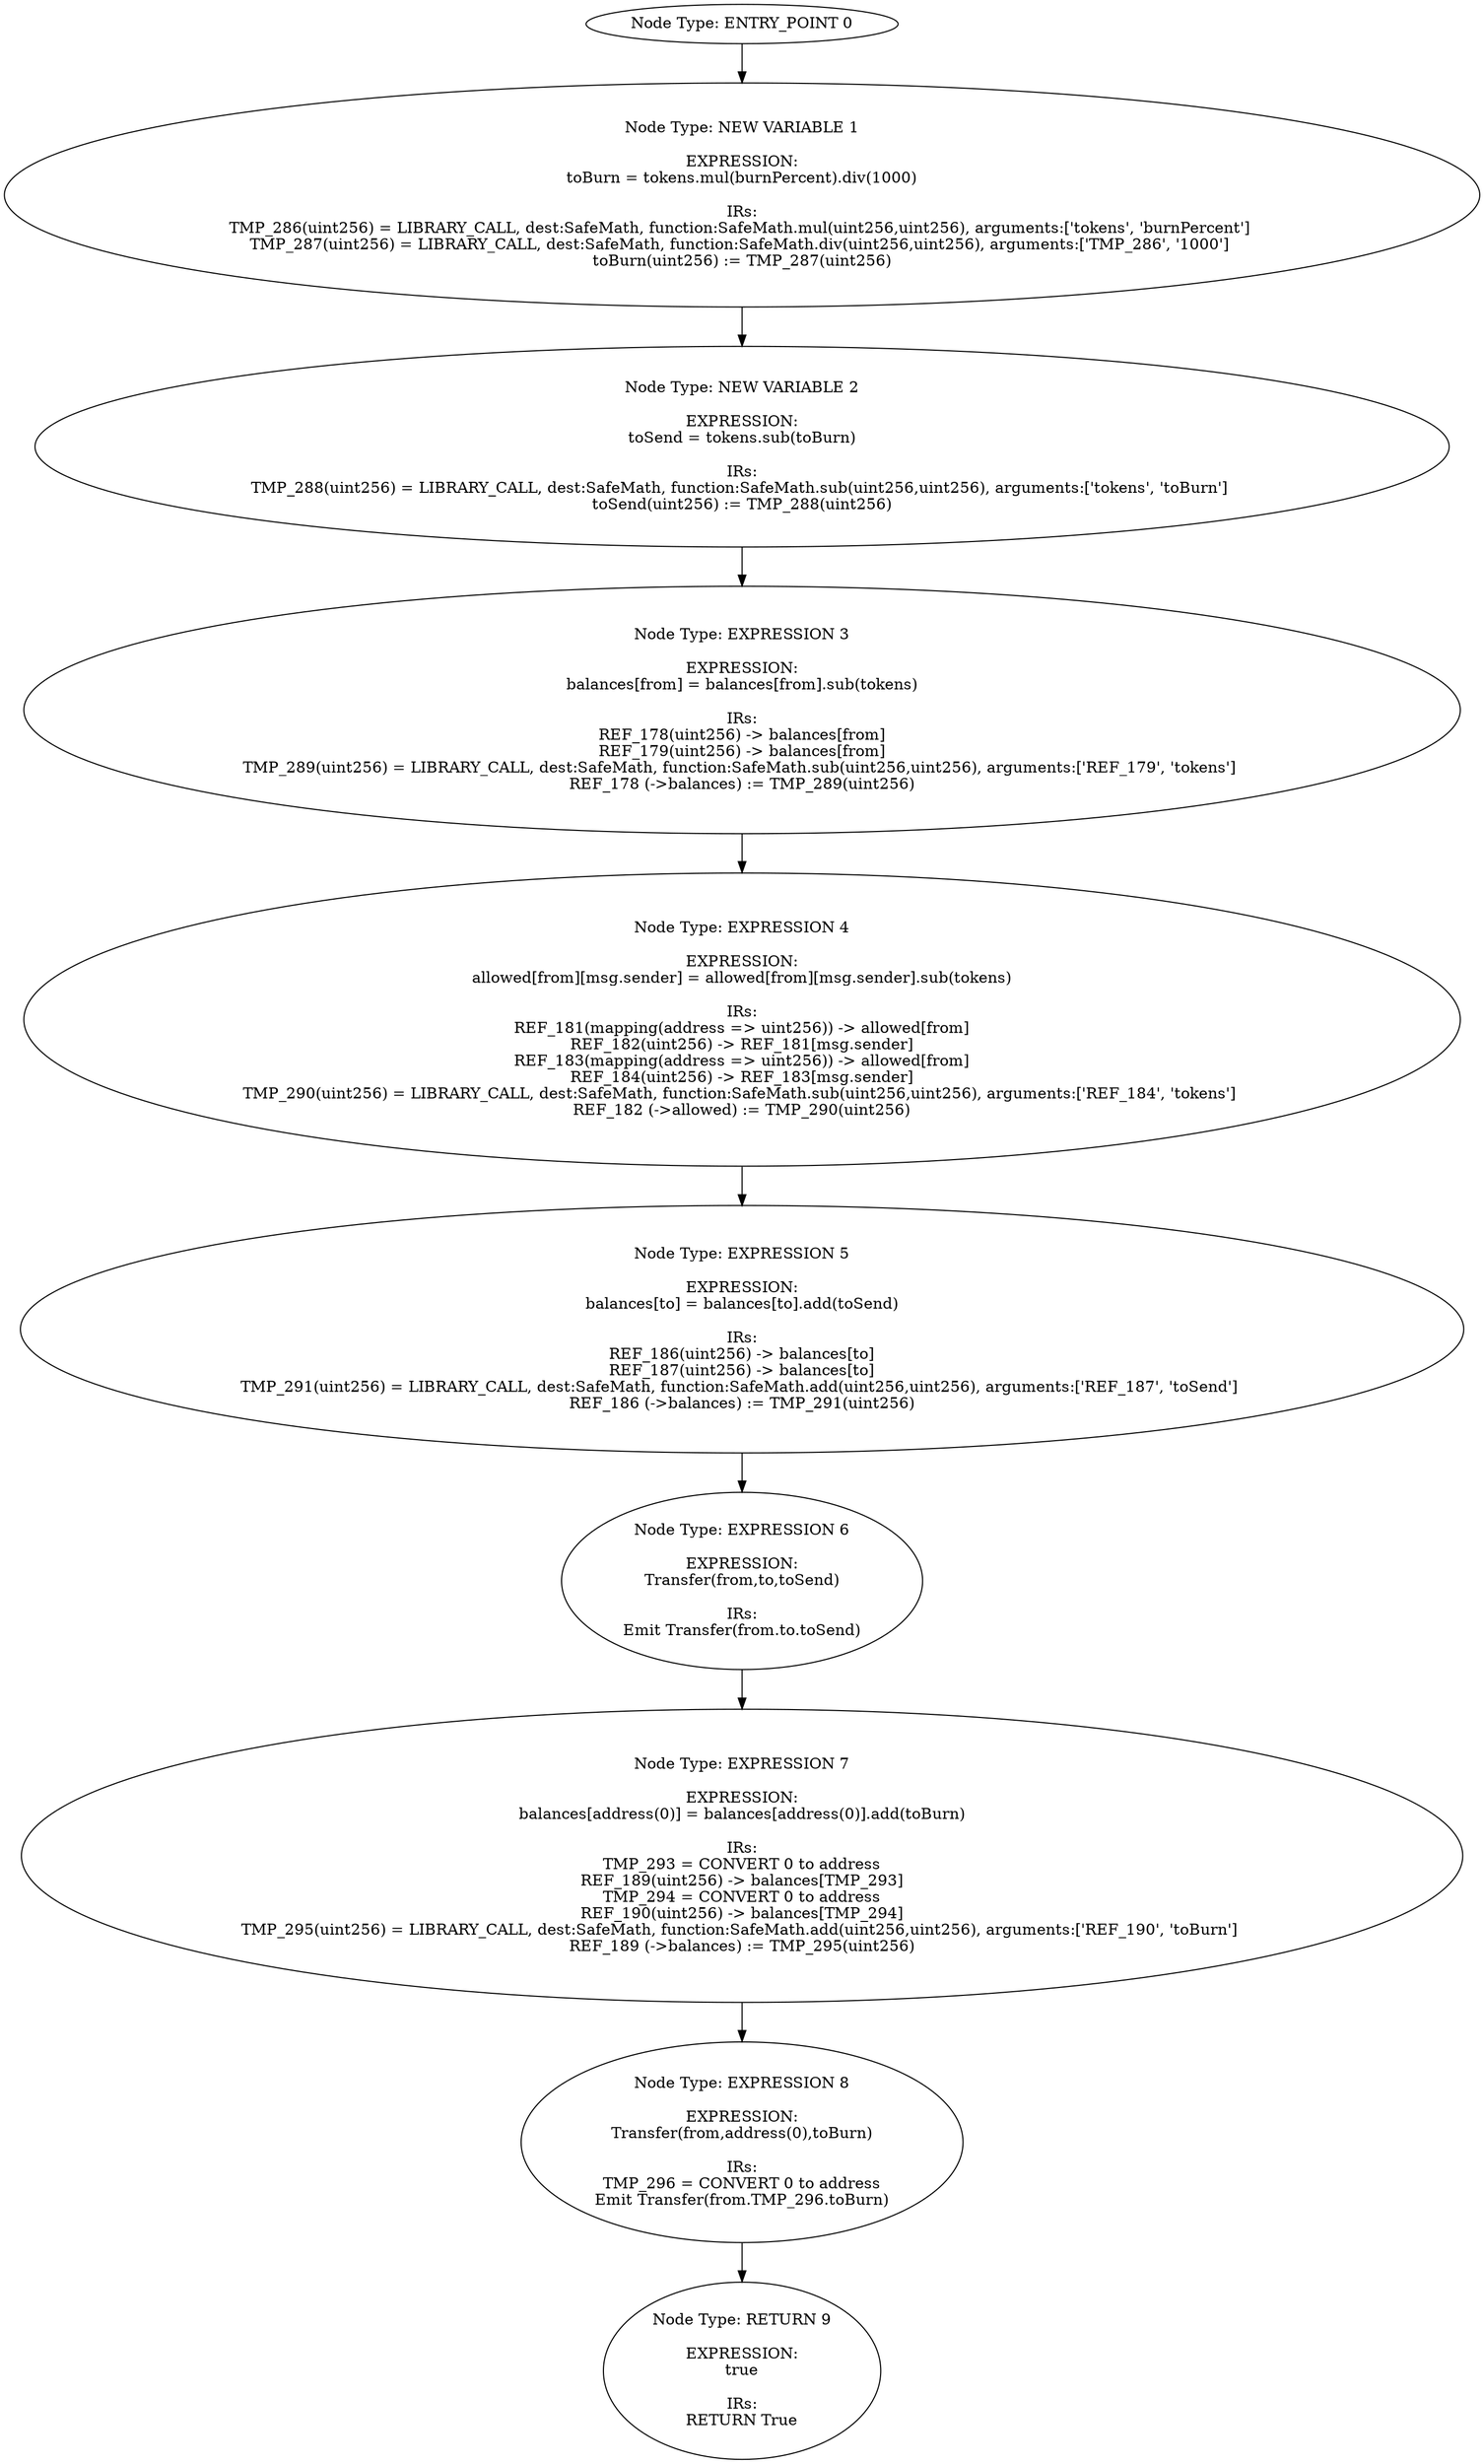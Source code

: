 digraph{
0[label="Node Type: ENTRY_POINT 0
"];
0->1;
1[label="Node Type: NEW VARIABLE 1

EXPRESSION:
toBurn = tokens.mul(burnPercent).div(1000)

IRs:
TMP_286(uint256) = LIBRARY_CALL, dest:SafeMath, function:SafeMath.mul(uint256,uint256), arguments:['tokens', 'burnPercent'] 
TMP_287(uint256) = LIBRARY_CALL, dest:SafeMath, function:SafeMath.div(uint256,uint256), arguments:['TMP_286', '1000'] 
toBurn(uint256) := TMP_287(uint256)"];
1->2;
2[label="Node Type: NEW VARIABLE 2

EXPRESSION:
toSend = tokens.sub(toBurn)

IRs:
TMP_288(uint256) = LIBRARY_CALL, dest:SafeMath, function:SafeMath.sub(uint256,uint256), arguments:['tokens', 'toBurn'] 
toSend(uint256) := TMP_288(uint256)"];
2->3;
3[label="Node Type: EXPRESSION 3

EXPRESSION:
balances[from] = balances[from].sub(tokens)

IRs:
REF_178(uint256) -> balances[from]
REF_179(uint256) -> balances[from]
TMP_289(uint256) = LIBRARY_CALL, dest:SafeMath, function:SafeMath.sub(uint256,uint256), arguments:['REF_179', 'tokens'] 
REF_178 (->balances) := TMP_289(uint256)"];
3->4;
4[label="Node Type: EXPRESSION 4

EXPRESSION:
allowed[from][msg.sender] = allowed[from][msg.sender].sub(tokens)

IRs:
REF_181(mapping(address => uint256)) -> allowed[from]
REF_182(uint256) -> REF_181[msg.sender]
REF_183(mapping(address => uint256)) -> allowed[from]
REF_184(uint256) -> REF_183[msg.sender]
TMP_290(uint256) = LIBRARY_CALL, dest:SafeMath, function:SafeMath.sub(uint256,uint256), arguments:['REF_184', 'tokens'] 
REF_182 (->allowed) := TMP_290(uint256)"];
4->5;
5[label="Node Type: EXPRESSION 5

EXPRESSION:
balances[to] = balances[to].add(toSend)

IRs:
REF_186(uint256) -> balances[to]
REF_187(uint256) -> balances[to]
TMP_291(uint256) = LIBRARY_CALL, dest:SafeMath, function:SafeMath.add(uint256,uint256), arguments:['REF_187', 'toSend'] 
REF_186 (->balances) := TMP_291(uint256)"];
5->6;
6[label="Node Type: EXPRESSION 6

EXPRESSION:
Transfer(from,to,toSend)

IRs:
Emit Transfer(from.to.toSend)"];
6->7;
7[label="Node Type: EXPRESSION 7

EXPRESSION:
balances[address(0)] = balances[address(0)].add(toBurn)

IRs:
TMP_293 = CONVERT 0 to address
REF_189(uint256) -> balances[TMP_293]
TMP_294 = CONVERT 0 to address
REF_190(uint256) -> balances[TMP_294]
TMP_295(uint256) = LIBRARY_CALL, dest:SafeMath, function:SafeMath.add(uint256,uint256), arguments:['REF_190', 'toBurn'] 
REF_189 (->balances) := TMP_295(uint256)"];
7->8;
8[label="Node Type: EXPRESSION 8

EXPRESSION:
Transfer(from,address(0),toBurn)

IRs:
TMP_296 = CONVERT 0 to address
Emit Transfer(from.TMP_296.toBurn)"];
8->9;
9[label="Node Type: RETURN 9

EXPRESSION:
true

IRs:
RETURN True"];
}
